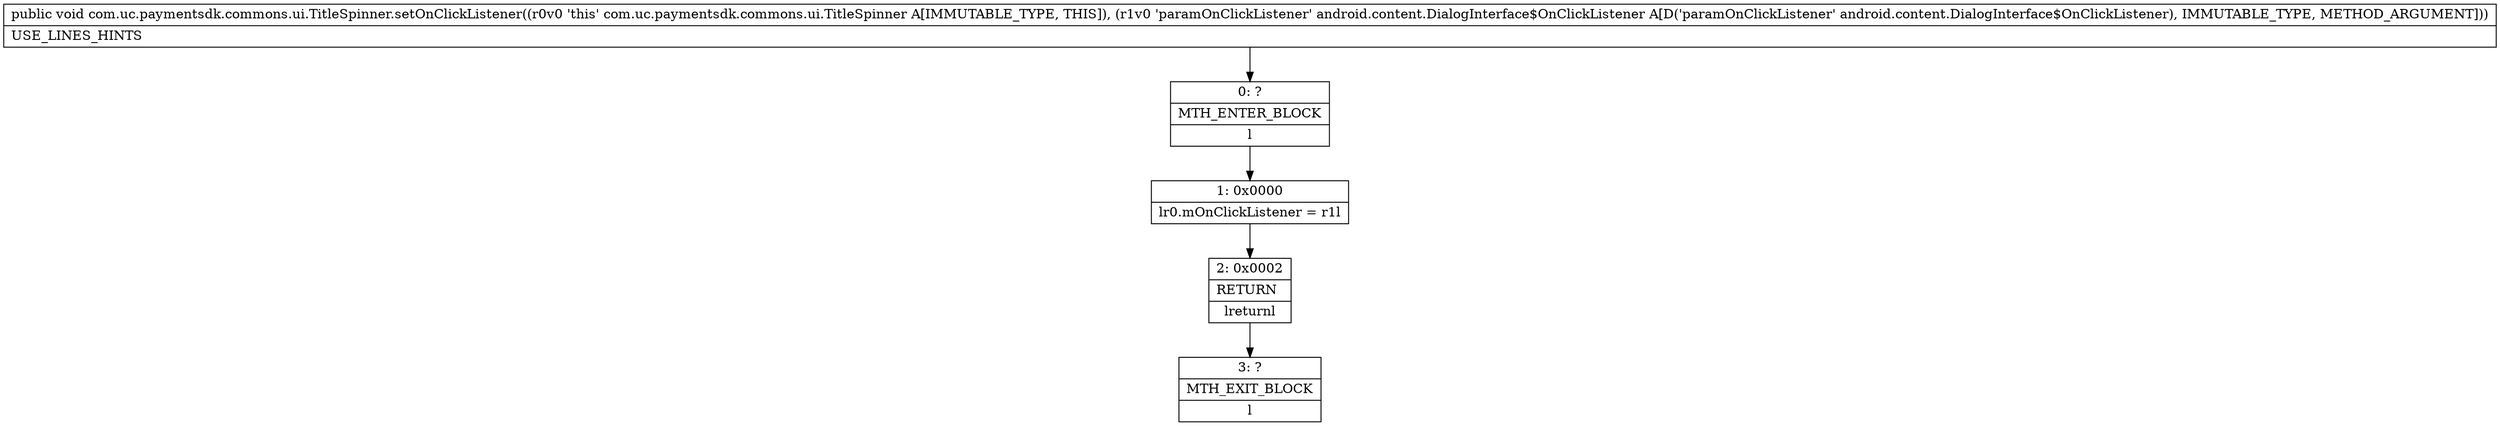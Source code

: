 digraph "CFG forcom.uc.paymentsdk.commons.ui.TitleSpinner.setOnClickListener(Landroid\/content\/DialogInterface$OnClickListener;)V" {
Node_0 [shape=record,label="{0\:\ ?|MTH_ENTER_BLOCK\l|l}"];
Node_1 [shape=record,label="{1\:\ 0x0000|lr0.mOnClickListener = r1l}"];
Node_2 [shape=record,label="{2\:\ 0x0002|RETURN\l|lreturnl}"];
Node_3 [shape=record,label="{3\:\ ?|MTH_EXIT_BLOCK\l|l}"];
MethodNode[shape=record,label="{public void com.uc.paymentsdk.commons.ui.TitleSpinner.setOnClickListener((r0v0 'this' com.uc.paymentsdk.commons.ui.TitleSpinner A[IMMUTABLE_TYPE, THIS]), (r1v0 'paramOnClickListener' android.content.DialogInterface$OnClickListener A[D('paramOnClickListener' android.content.DialogInterface$OnClickListener), IMMUTABLE_TYPE, METHOD_ARGUMENT]))  | USE_LINES_HINTS\l}"];
MethodNode -> Node_0;
Node_0 -> Node_1;
Node_1 -> Node_2;
Node_2 -> Node_3;
}

